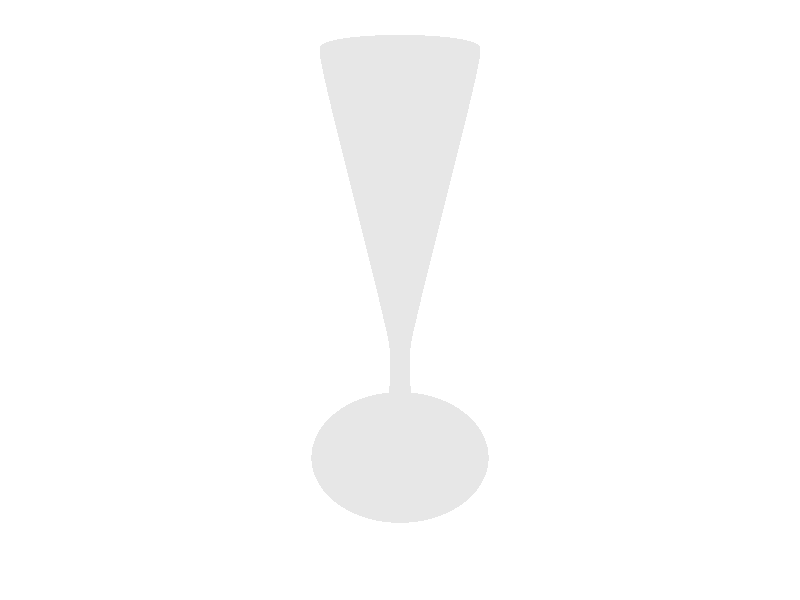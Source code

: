 #include "colors.inc"
#include "woods.inc"
#include "glass.inc"

global_settings{
        photons{
                count 20000
                media 1
        }
}                

camera{
        location <0,5,-5>
        look_at <0,2,0>
}

light_source{
        <50,100,50>
        rgb 1
        photons{
                reflection on
                refraction on
        }        
}

lathe{
        cubic_spline
        13
        <-1,0>,<0,0>,<1,0>,<.25,.4>,<.15,.6>,
        <.1,1.3>,<.2,2>,<.6,4.1>,<.55,4.2>,<.5,4>,
        <.1,2>,<0,1.9>,<0,1.8>
        
        
        texture{
                pigment{rgbt .8}
                finish{
                        phong 1
                        irid{.075 thickness 2}
                }
        }
        interior{ior 1.3}
        photons{
                target
                refraction on
        }                
}

plane{
        y,0
        pigment{color White}
}        
  